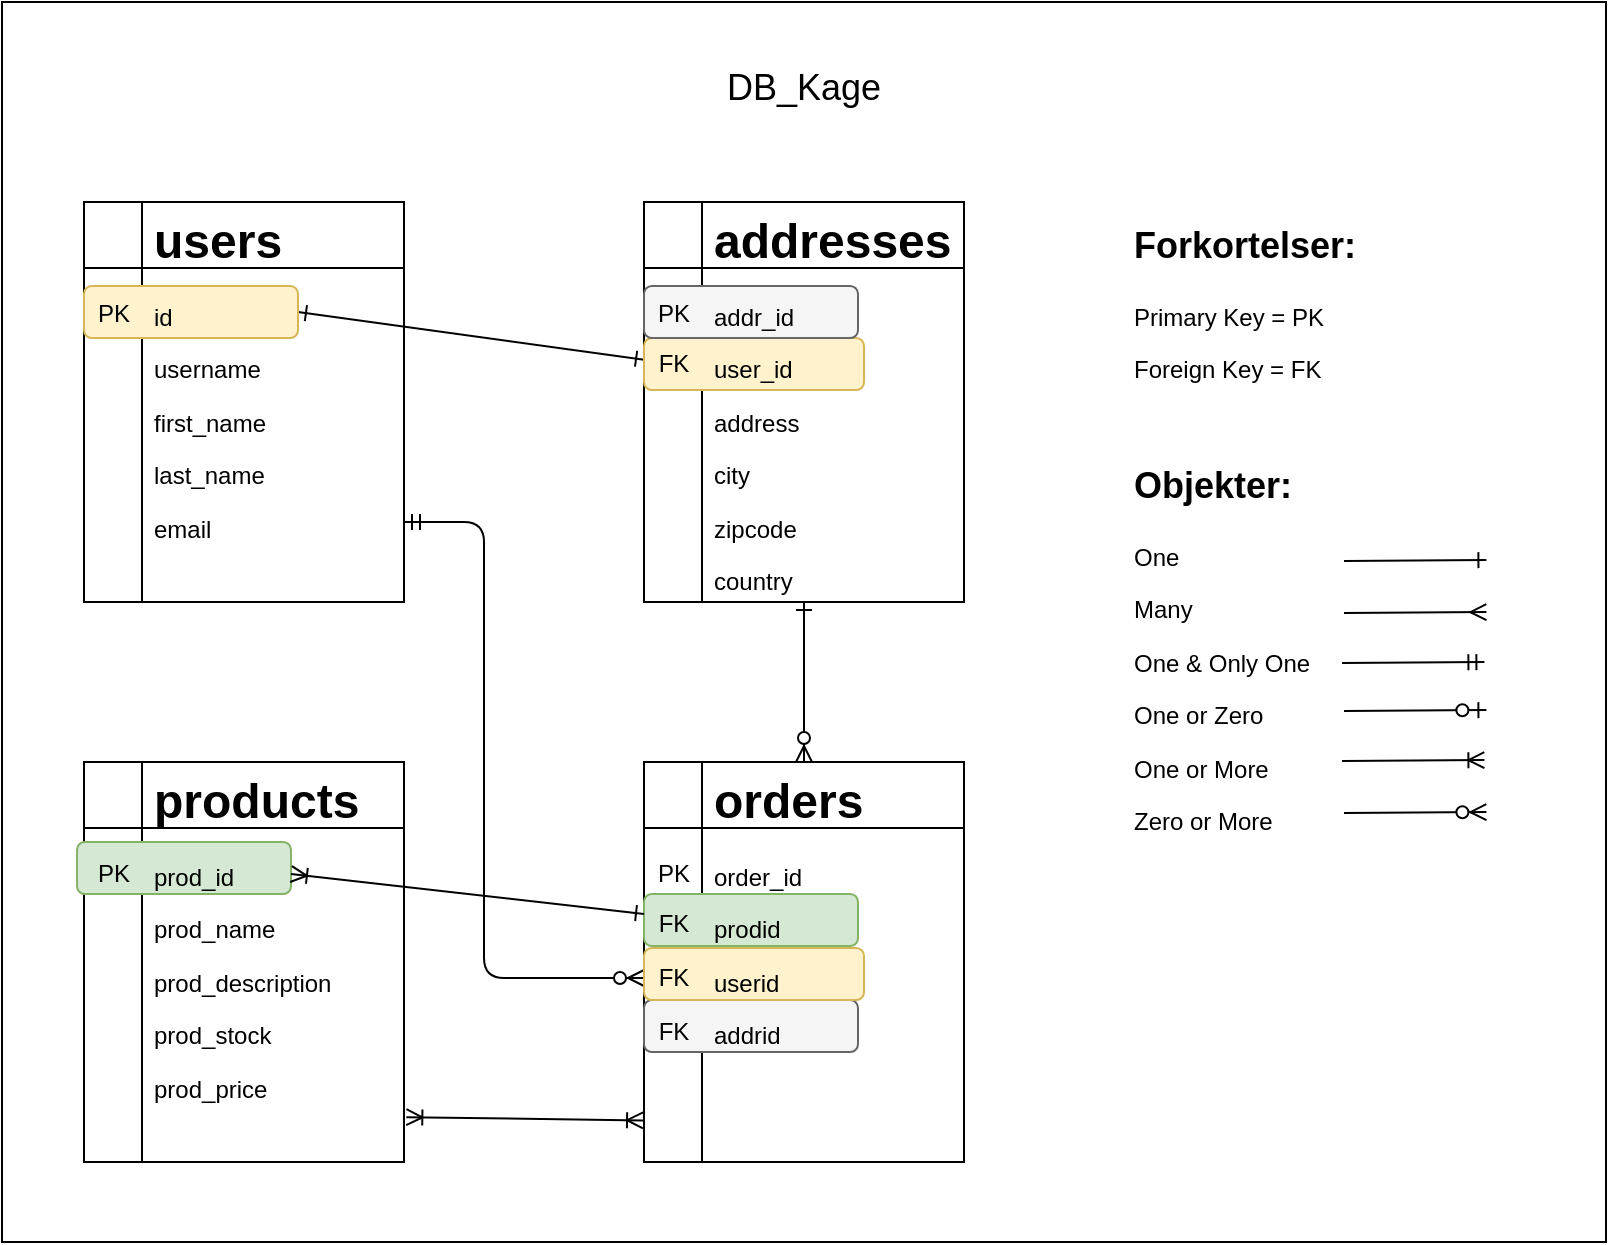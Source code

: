 <mxfile version="12.3.1" type="device" pages="1"><diagram id="STawffAn8Ij4UUMzhP-I" name="Page-1"><mxGraphModel dx="2084" dy="1885" grid="1" gridSize="10" guides="1" tooltips="1" connect="1" arrows="1" fold="1" page="1" pageScale="1" pageWidth="827" pageHeight="1169" math="0" shadow="0"><root><mxCell id="0"/><mxCell id="1" parent="0"/><mxCell id="G6Ctjiwk6TwlhmNEmdwK-14" value="" style="rounded=0;whiteSpace=wrap;html=1;" vertex="1" parent="1"><mxGeometry x="-1" y="-60" width="802" height="620" as="geometry"/></mxCell><mxCell id="6jYDzpyyxrpSiAiaTIE_-3" value="" style="shape=internalStorage;whiteSpace=wrap;html=1;backgroundOutline=1;dx=29;dy=33;" parent="1" vertex="1"><mxGeometry x="40" y="40" width="160" height="200" as="geometry"/></mxCell><mxCell id="6jYDzpyyxrpSiAiaTIE_-4" value="" style="shape=internalStorage;whiteSpace=wrap;html=1;backgroundOutline=1;dx=29;dy=33;" parent="1" vertex="1"><mxGeometry x="40" y="320" width="160" height="200" as="geometry"/></mxCell><mxCell id="6jYDzpyyxrpSiAiaTIE_-6" value="" style="shape=internalStorage;whiteSpace=wrap;html=1;backgroundOutline=1;dx=29;dy=33;" parent="1" vertex="1"><mxGeometry x="320" y="40" width="160" height="200" as="geometry"/></mxCell><mxCell id="6jYDzpyyxrpSiAiaTIE_-8" value="" style="shape=internalStorage;whiteSpace=wrap;html=1;backgroundOutline=1;dx=29;dy=33;" parent="1" vertex="1"><mxGeometry x="320" y="320" width="160" height="200" as="geometry"/></mxCell><mxCell id="6jYDzpyyxrpSiAiaTIE_-23" value="" style="endArrow=ERoneToMany;html=1;entryX=-0.003;entryY=0.896;entryDx=0;entryDy=0;entryPerimeter=0;endFill=0;startArrow=ERoneToMany;startFill=0;exitX=1.009;exitY=0.888;exitDx=0;exitDy=0;exitPerimeter=0;" parent="1" target="6jYDzpyyxrpSiAiaTIE_-8" edge="1" source="6jYDzpyyxrpSiAiaTIE_-2"><mxGeometry width="50" height="50" relative="1" as="geometry"><mxPoint x="200" y="441" as="sourcePoint"/><mxPoint x="250" y="391" as="targetPoint"/></mxGeometry></mxCell><mxCell id="6jYDzpyyxrpSiAiaTIE_-24" value="" style="endArrow=ERzeroToMany;html=1;entryX=0;entryY=0.5;entryDx=0;entryDy=0;endFill=1;startArrow=ERmandOne;startFill=0;" parent="1" target="6jYDzpyyxrpSiAiaTIE_-18" edge="1"><mxGeometry width="50" height="50" relative="1" as="geometry"><mxPoint x="200" y="200" as="sourcePoint"/><mxPoint x="250" y="150" as="targetPoint"/><Array as="points"><mxPoint x="240" y="200"/><mxPoint x="240" y="428"/></Array></mxGeometry></mxCell><mxCell id="6jYDzpyyxrpSiAiaTIE_-25" value="" style="endArrow=ERzeroToMany;html=1;endFill=1;startArrow=ERone;startFill=0;" parent="1" edge="1"><mxGeometry width="50" height="50" relative="1" as="geometry"><mxPoint x="400" y="240" as="sourcePoint"/><mxPoint x="400" y="320" as="targetPoint"/></mxGeometry></mxCell><mxCell id="6jYDzpyyxrpSiAiaTIE_-27" value="&lt;font style=&quot;font-size: 18px&quot;&gt;DB_Kage&lt;/font&gt;" style="text;html=1;strokeColor=none;fillColor=none;align=center;verticalAlign=middle;whiteSpace=wrap;rounded=0;" parent="1" vertex="1"><mxGeometry x="260" y="-35" width="280" height="35" as="geometry"/></mxCell><mxCell id="6jYDzpyyxrpSiAiaTIE_-29" value="&lt;h1&gt;&lt;font style=&quot;font-size: 18px&quot;&gt;Forkortelser:&lt;/font&gt;&lt;/h1&gt;&lt;p&gt;Primary Key = PK&lt;/p&gt;&lt;p&gt;Foreign Key = FK&lt;/p&gt;" style="text;html=1;strokeColor=none;fillColor=none;spacing=5;spacingTop=-20;whiteSpace=wrap;overflow=hidden;rounded=0;" parent="1" vertex="1"><mxGeometry x="560" y="40" width="190" height="110" as="geometry"/></mxCell><mxCell id="6jYDzpyyxrpSiAiaTIE_-30" value="&lt;h1&gt;&lt;font style=&quot;font-size: 18px&quot;&gt;Objekter:&lt;/font&gt;&lt;/h1&gt;&lt;p&gt;One&lt;/p&gt;&lt;p&gt;Many&lt;/p&gt;&lt;p&gt;One &amp;amp; Only One&lt;/p&gt;&lt;p&gt;One or Zero&lt;/p&gt;&lt;p&gt;One or More&lt;/p&gt;&lt;p&gt;Zero or More&lt;/p&gt;" style="text;html=1;strokeColor=none;fillColor=none;spacing=5;spacingTop=-20;whiteSpace=wrap;overflow=hidden;rounded=0;" parent="1" vertex="1"><mxGeometry x="560" y="160" width="110" height="200" as="geometry"/></mxCell><mxCell id="6jYDzpyyxrpSiAiaTIE_-35" value="" style="endArrow=classic;html=1;" parent="1" edge="1"><mxGeometry width="50" height="50" relative="1" as="geometry"><mxPoint x="660" y="220" as="sourcePoint"/><mxPoint x="660" y="220.0" as="targetPoint"/></mxGeometry></mxCell><mxCell id="6jYDzpyyxrpSiAiaTIE_-37" value="" style="endArrow=ERone;html=1;entryX=0.12;entryY=0.119;entryDx=0;entryDy=0;entryPerimeter=0;endFill=0;" parent="1" edge="1"><mxGeometry width="50" height="50" relative="1" as="geometry"><mxPoint x="670" y="219.5" as="sourcePoint"/><mxPoint x="741.2" y="219.04" as="targetPoint"/></mxGeometry></mxCell><mxCell id="6jYDzpyyxrpSiAiaTIE_-38" value="" style="endArrow=ERmany;html=1;entryX=0.12;entryY=0.119;entryDx=0;entryDy=0;entryPerimeter=0;endFill=0;" parent="1" edge="1"><mxGeometry width="50" height="50" relative="1" as="geometry"><mxPoint x="670" y="245.5" as="sourcePoint"/><mxPoint x="741.2" y="245.04" as="targetPoint"/></mxGeometry></mxCell><mxCell id="6jYDzpyyxrpSiAiaTIE_-39" value="" style="endArrow=ERmandOne;html=1;entryX=0.12;entryY=0.119;entryDx=0;entryDy=0;entryPerimeter=0;endFill=0;" parent="1" edge="1"><mxGeometry width="50" height="50" relative="1" as="geometry"><mxPoint x="669" y="270.5" as="sourcePoint"/><mxPoint x="740.2" y="270.04" as="targetPoint"/></mxGeometry></mxCell><mxCell id="6jYDzpyyxrpSiAiaTIE_-40" value="" style="endArrow=ERzeroToOne;html=1;entryX=0.12;entryY=0.119;entryDx=0;entryDy=0;entryPerimeter=0;endFill=1;" parent="1" edge="1"><mxGeometry width="50" height="50" relative="1" as="geometry"><mxPoint x="670" y="294.5" as="sourcePoint"/><mxPoint x="741.2" y="294.04" as="targetPoint"/></mxGeometry></mxCell><mxCell id="6jYDzpyyxrpSiAiaTIE_-41" value="" style="endArrow=ERoneToMany;html=1;entryX=0.12;entryY=0.119;entryDx=0;entryDy=0;entryPerimeter=0;endFill=0;" parent="1" edge="1"><mxGeometry width="50" height="50" relative="1" as="geometry"><mxPoint x="669" y="319.5" as="sourcePoint"/><mxPoint x="740.2" y="319.04" as="targetPoint"/></mxGeometry></mxCell><mxCell id="6jYDzpyyxrpSiAiaTIE_-42" value="" style="endArrow=ERzeroToMany;html=1;entryX=0.12;entryY=0.119;entryDx=0;entryDy=0;entryPerimeter=0;endFill=1;" parent="1" edge="1"><mxGeometry width="50" height="50" relative="1" as="geometry"><mxPoint x="670" y="345.5" as="sourcePoint"/><mxPoint x="741.2" y="345.04" as="targetPoint"/></mxGeometry></mxCell><mxCell id="G6Ctjiwk6TwlhmNEmdwK-3" value="" style="endArrow=ERone;html=1;endFill=0;startArrow=ERone;startFill=0;exitX=1;exitY=0.5;exitDx=0;exitDy=0;" edge="1" parent="1" source="G6Ctjiwk6TwlhmNEmdwK-12" target="6jYDzpyyxrpSiAiaTIE_-16"><mxGeometry width="50" height="50" relative="1" as="geometry"><mxPoint x="250" y="90" as="sourcePoint"/><mxPoint x="185" y="71" as="targetPoint"/></mxGeometry></mxCell><mxCell id="G6Ctjiwk6TwlhmNEmdwK-5" value="" style="rounded=1;whiteSpace=wrap;html=1;fillColor=#fff2cc;strokeColor=#d6b656;" vertex="1" parent="1"><mxGeometry x="320" y="108" width="110" height="26" as="geometry"/></mxCell><mxCell id="6jYDzpyyxrpSiAiaTIE_-16" value="FK" style="text;html=1;strokeColor=none;fillColor=none;align=center;verticalAlign=middle;whiteSpace=wrap;rounded=0;" parent="1" vertex="1"><mxGeometry x="320" y="111" width="30" height="20" as="geometry"/></mxCell><mxCell id="G6Ctjiwk6TwlhmNEmdwK-6" value="" style="rounded=1;whiteSpace=wrap;html=1;fillColor=#f5f5f5;strokeColor=#666666;fontColor=#333333;" vertex="1" parent="1"><mxGeometry x="320" y="82" width="107" height="26" as="geometry"/></mxCell><mxCell id="6jYDzpyyxrpSiAiaTIE_-14" value="PK" style="text;html=1;strokeColor=none;fillColor=none;align=center;verticalAlign=middle;whiteSpace=wrap;rounded=0;" parent="1" vertex="1"><mxGeometry x="320" y="86" width="30" height="20" as="geometry"/></mxCell><mxCell id="6jYDzpyyxrpSiAiaTIE_-7" value="&lt;h1&gt;addresses&lt;/h1&gt;&lt;p&gt;addr_id&lt;/p&gt;&lt;p&gt;user_id&lt;/p&gt;&lt;p&gt;address&lt;/p&gt;&lt;p&gt;city&lt;/p&gt;&lt;p&gt;zipcode&lt;/p&gt;&lt;p&gt;country&lt;/p&gt;&lt;p&gt;&lt;br&gt;&lt;/p&gt;" style="text;html=1;strokeColor=none;fillColor=none;spacing=5;spacingTop=-20;whiteSpace=wrap;overflow=hidden;rounded=0;" parent="1" vertex="1"><mxGeometry x="350" y="40" width="130" height="200" as="geometry"/></mxCell><mxCell id="G6Ctjiwk6TwlhmNEmdwK-7" value="" style="rounded=1;whiteSpace=wrap;html=1;fillColor=#f5f5f5;strokeColor=#666666;fontColor=#333333;" vertex="1" parent="1"><mxGeometry x="320" y="439" width="107" height="26" as="geometry"/></mxCell><mxCell id="G6Ctjiwk6TwlhmNEmdwK-8" value="" style="rounded=1;whiteSpace=wrap;html=1;fillColor=#fff2cc;strokeColor=#d6b656;" vertex="1" parent="1"><mxGeometry x="320" y="413" width="110" height="26" as="geometry"/></mxCell><mxCell id="6jYDzpyyxrpSiAiaTIE_-18" value="FK" style="text;html=1;strokeColor=none;fillColor=none;align=center;verticalAlign=middle;whiteSpace=wrap;rounded=0;" parent="1" vertex="1"><mxGeometry x="320" y="418" width="30" height="20" as="geometry"/></mxCell><mxCell id="6jYDzpyyxrpSiAiaTIE_-19" value="FK" style="text;html=1;strokeColor=none;fillColor=none;align=center;verticalAlign=middle;whiteSpace=wrap;rounded=0;" parent="1" vertex="1"><mxGeometry x="320" y="445" width="30" height="20" as="geometry"/></mxCell><mxCell id="G6Ctjiwk6TwlhmNEmdwK-9" value="" style="rounded=1;whiteSpace=wrap;html=1;fillColor=#d5e8d4;strokeColor=#82b366;" vertex="1" parent="1"><mxGeometry x="36.5" y="360" width="107" height="26" as="geometry"/></mxCell><mxCell id="G6Ctjiwk6TwlhmNEmdwK-10" value="" style="rounded=1;whiteSpace=wrap;html=1;fillColor=#d5e8d4;strokeColor=#82b366;" vertex="1" parent="1"><mxGeometry x="320" y="386" width="107" height="26" as="geometry"/></mxCell><mxCell id="6jYDzpyyxrpSiAiaTIE_-15" value="PK" style="text;html=1;strokeColor=none;fillColor=none;align=center;verticalAlign=middle;whiteSpace=wrap;rounded=0;" parent="1" vertex="1"><mxGeometry x="320" y="366" width="30" height="20" as="geometry"/></mxCell><mxCell id="6jYDzpyyxrpSiAiaTIE_-17" value="FK" style="text;html=1;strokeColor=none;fillColor=none;align=center;verticalAlign=middle;whiteSpace=wrap;rounded=0;" parent="1" vertex="1"><mxGeometry x="320" y="391" width="30" height="20" as="geometry"/></mxCell><mxCell id="6jYDzpyyxrpSiAiaTIE_-9" value="&lt;h1&gt;orders&lt;/h1&gt;&lt;p&gt;order_id&lt;/p&gt;&lt;p&gt;prodid&lt;/p&gt;&lt;p&gt;userid&lt;/p&gt;&lt;p&gt;addrid&lt;/p&gt;&lt;p&gt;&lt;br&gt;&lt;/p&gt;" style="text;html=1;strokeColor=none;fillColor=none;spacing=5;spacingTop=-20;whiteSpace=wrap;overflow=hidden;rounded=0;" parent="1" vertex="1"><mxGeometry x="350" y="320" width="130" height="200" as="geometry"/></mxCell><mxCell id="6jYDzpyyxrpSiAiaTIE_-2" value="&lt;h1&gt;products&lt;/h1&gt;&lt;p&gt;prod_id&lt;/p&gt;&lt;p&gt;prod_name&lt;/p&gt;&lt;p&gt;prod_description&lt;/p&gt;&lt;p&gt;prod_stock&lt;/p&gt;&lt;p&gt;prod_price&lt;/p&gt;&lt;p&gt;&lt;br&gt;&lt;/p&gt;" style="text;html=1;strokeColor=none;fillColor=none;spacing=5;spacingTop=-20;whiteSpace=wrap;overflow=hidden;rounded=0;" parent="1" vertex="1"><mxGeometry x="70" y="320" width="130" height="200" as="geometry"/></mxCell><mxCell id="6jYDzpyyxrpSiAiaTIE_-11" value="PK" style="text;html=1;strokeColor=none;fillColor=none;align=center;verticalAlign=middle;whiteSpace=wrap;rounded=0;" parent="1" vertex="1"><mxGeometry x="40" y="366" width="30" height="20" as="geometry"/></mxCell><mxCell id="G6Ctjiwk6TwlhmNEmdwK-11" value="" style="endArrow=ERone;html=1;entryX=0;entryY=0.25;entryDx=0;entryDy=0;endFill=0;startArrow=ERoneToMany;startFill=0;" edge="1" parent="1" target="6jYDzpyyxrpSiAiaTIE_-17"><mxGeometry width="50" height="50" relative="1" as="geometry"><mxPoint x="143.5" y="376" as="sourcePoint"/><mxPoint x="193.5" y="326" as="targetPoint"/></mxGeometry></mxCell><mxCell id="G6Ctjiwk6TwlhmNEmdwK-12" value="" style="rounded=1;whiteSpace=wrap;html=1;fillColor=#fff2cc;strokeColor=#d6b656;" vertex="1" parent="1"><mxGeometry x="40" y="82" width="107" height="26" as="geometry"/></mxCell><mxCell id="6jYDzpyyxrpSiAiaTIE_-1" value="&lt;h1&gt;users&lt;/h1&gt;&lt;p&gt;id&lt;/p&gt;&lt;p&gt;username&lt;/p&gt;&lt;p&gt;first_name&lt;/p&gt;&lt;p&gt;last_name&lt;/p&gt;&lt;p&gt;email&lt;/p&gt;&lt;p&gt;&lt;br&gt;&lt;/p&gt;" style="text;html=1;strokeColor=none;fillColor=none;spacing=5;spacingTop=-20;whiteSpace=wrap;overflow=hidden;rounded=0;" parent="1" vertex="1"><mxGeometry x="70" y="40" width="130" height="200" as="geometry"/></mxCell><mxCell id="6jYDzpyyxrpSiAiaTIE_-10" value="PK" style="text;html=1;strokeColor=none;fillColor=none;align=center;verticalAlign=middle;whiteSpace=wrap;rounded=0;" parent="1" vertex="1"><mxGeometry x="40" y="86" width="30" height="20" as="geometry"/></mxCell></root></mxGraphModel></diagram></mxfile>
